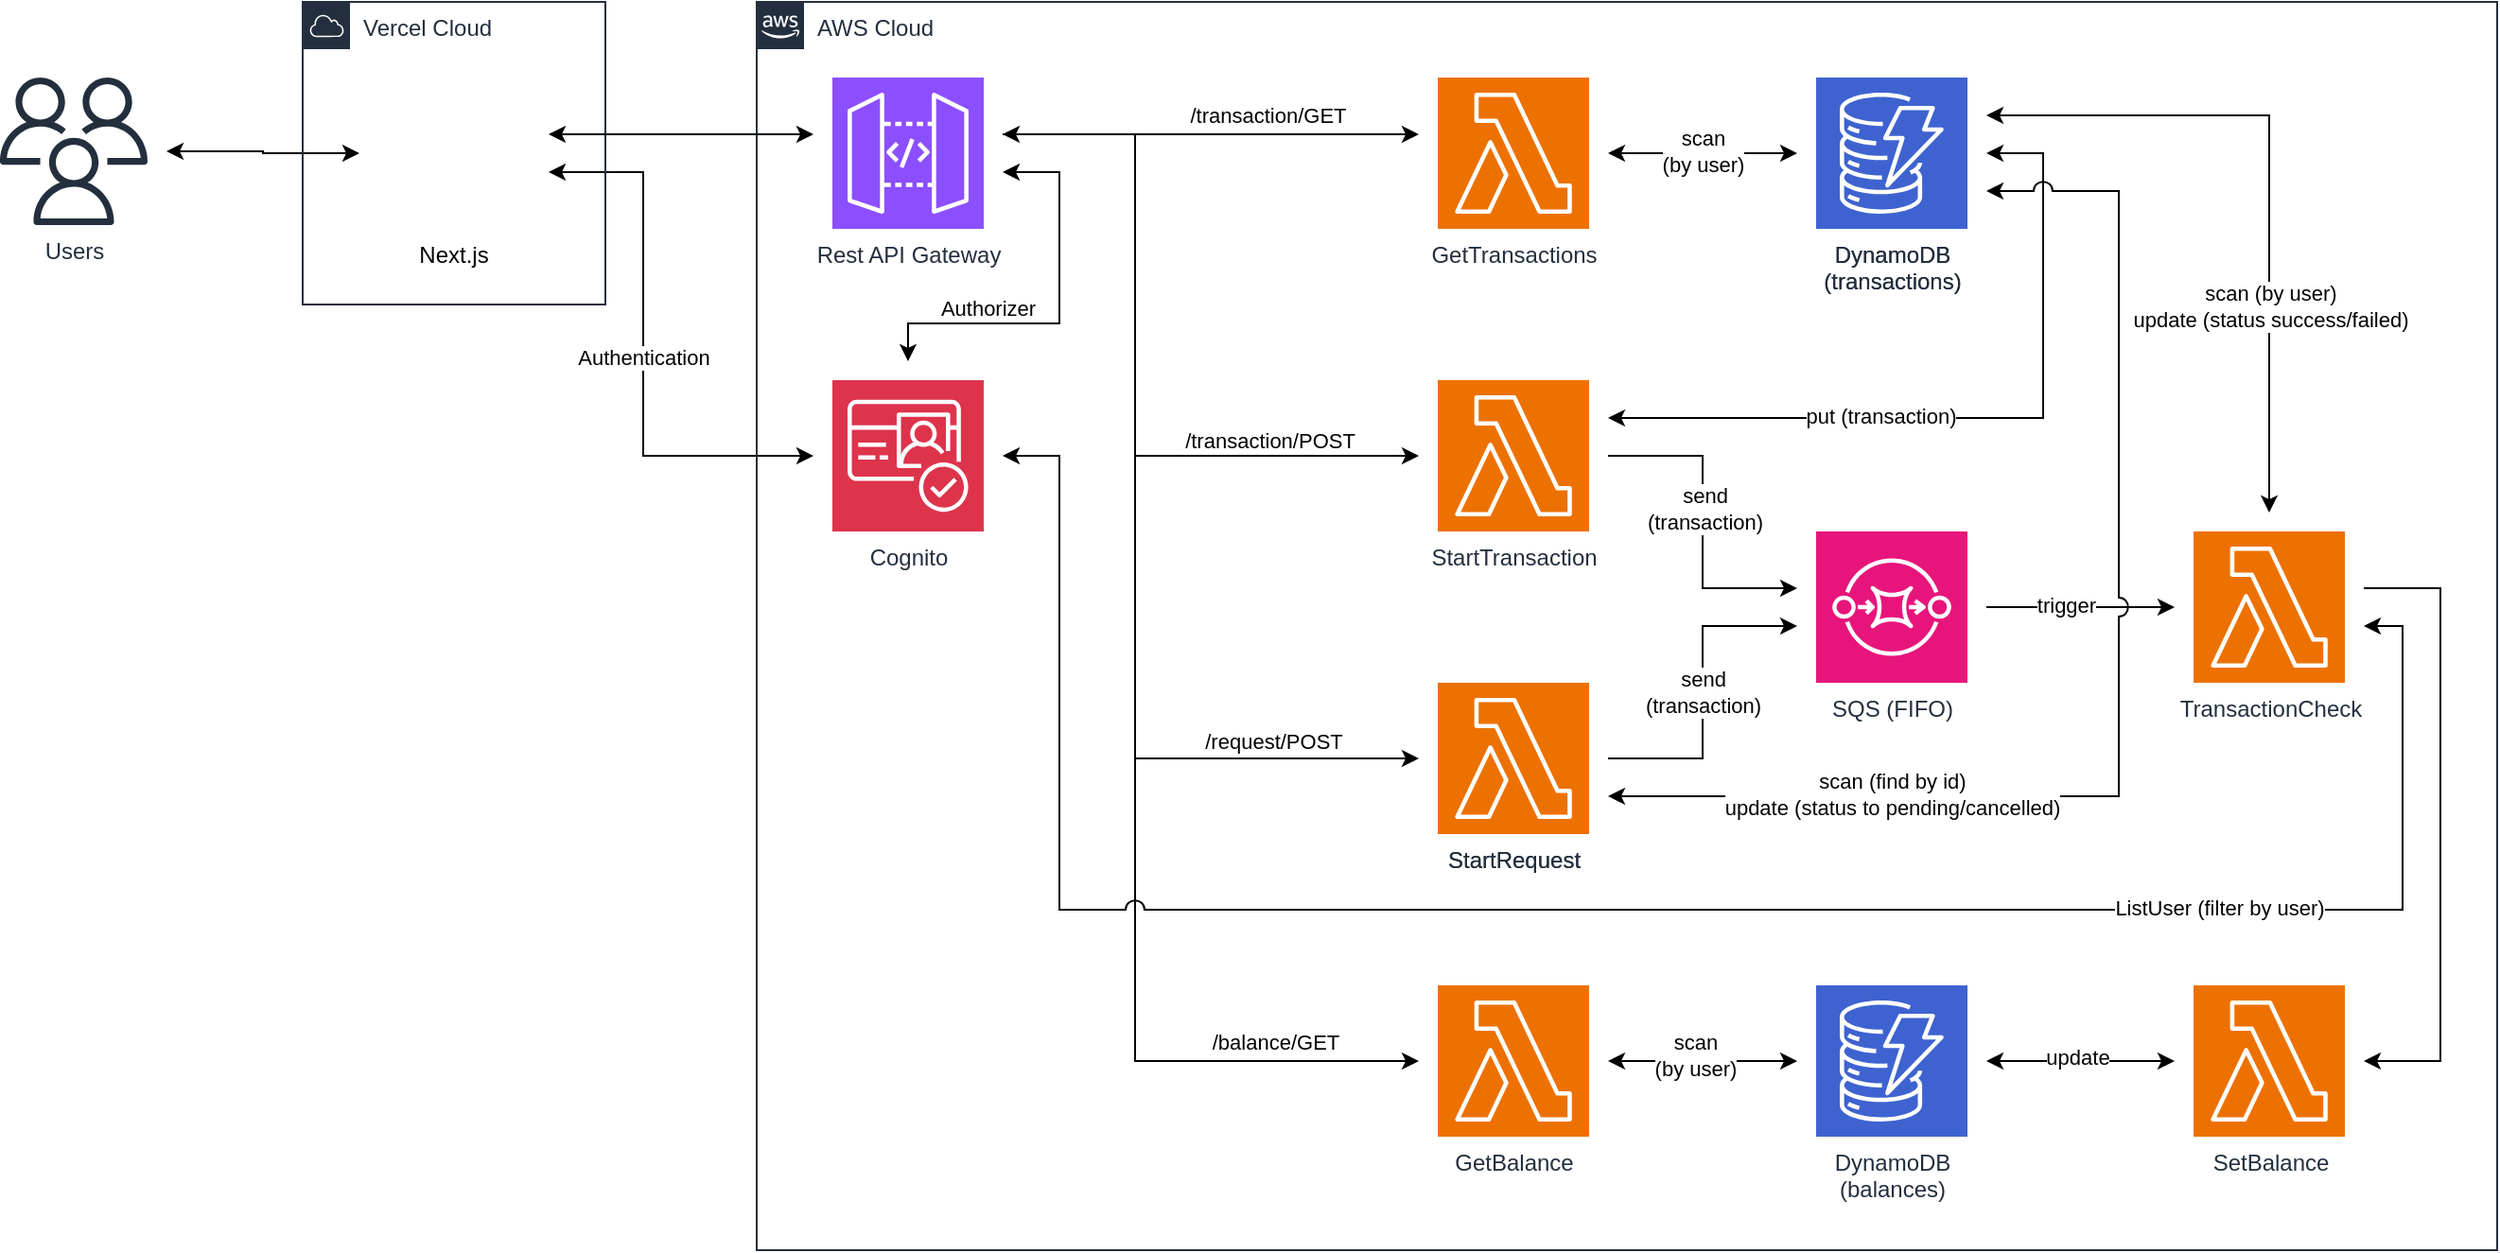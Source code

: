 <mxfile version="24.5.2" type="device">
  <diagram name="Page-1" id="ZIC0t_lj6wB_QIgIXQax">
    <mxGraphModel dx="1188" dy="910" grid="1" gridSize="10" guides="1" tooltips="1" connect="1" arrows="1" fold="1" page="1" pageScale="1" pageWidth="827" pageHeight="1169" math="0" shadow="0">
      <root>
        <mxCell id="0" />
        <mxCell id="1" parent="0" />
        <mxCell id="4cWpBsrq2EPt4r3snR0A-17" style="edgeStyle=orthogonalEdgeStyle;rounded=0;orthogonalLoop=1;jettySize=auto;html=1;startArrow=classic;startFill=1;targetPerimeterSpacing=10;sourcePerimeterSpacing=10;" parent="1" source="4cWpBsrq2EPt4r3snR0A-1" target="4cWpBsrq2EPt4r3snR0A-2" edge="1">
          <mxGeometry relative="1" as="geometry" />
        </mxCell>
        <mxCell id="4cWpBsrq2EPt4r3snR0A-1" value="Users" style="sketch=0;outlineConnect=0;fontColor=#232F3E;gradientColor=none;fillColor=#232F3D;strokeColor=none;dashed=0;verticalLabelPosition=bottom;verticalAlign=top;align=center;html=1;fontSize=12;fontStyle=0;aspect=fixed;pointerEvents=1;shape=mxgraph.aws4.users;" parent="1" vertex="1">
          <mxGeometry x="80" y="80" width="78" height="78" as="geometry" />
        </mxCell>
        <mxCell id="4cWpBsrq2EPt4r3snR0A-15" style="edgeStyle=orthogonalEdgeStyle;rounded=0;orthogonalLoop=1;jettySize=auto;html=1;targetPerimeterSpacing=10;sourcePerimeterSpacing=10;startArrow=classic;startFill=1;" parent="1" source="4cWpBsrq2EPt4r3snR0A-2" target="4cWpBsrq2EPt4r3snR0A-6" edge="1">
          <mxGeometry relative="1" as="geometry">
            <Array as="points">
              <mxPoint x="420" y="130" />
              <mxPoint x="420" y="280" />
            </Array>
          </mxGeometry>
        </mxCell>
        <mxCell id="4cWpBsrq2EPt4r3snR0A-26" value="Authentication" style="edgeLabel;html=1;align=center;verticalAlign=middle;resizable=0;points=[];" parent="4cWpBsrq2EPt4r3snR0A-15" vertex="1" connectable="0">
          <mxGeometry x="0.018" relative="1" as="geometry">
            <mxPoint as="offset" />
          </mxGeometry>
        </mxCell>
        <mxCell id="4cWpBsrq2EPt4r3snR0A-2" value="Next.js" style="shape=image;verticalLabelPosition=bottom;labelBackgroundColor=default;verticalAlign=top;aspect=fixed;imageAspect=0;image=https://static-00.iconduck.com/assets.00/nextjs-icon-512x512-y563b8iq.png;" parent="1" vertex="1">
          <mxGeometry x="280" y="80" width="80" height="80" as="geometry" />
        </mxCell>
        <mxCell id="4cWpBsrq2EPt4r3snR0A-3" value="Vercel Cloud" style="points=[[0,0],[0.25,0],[0.5,0],[0.75,0],[1,0],[1,0.25],[1,0.5],[1,0.75],[1,1],[0.75,1],[0.5,1],[0.25,1],[0,1],[0,0.75],[0,0.5],[0,0.25]];outlineConnect=0;gradientColor=none;html=1;whiteSpace=wrap;fontSize=12;fontStyle=0;container=1;pointerEvents=0;collapsible=0;recursiveResize=0;shape=mxgraph.aws4.group;grIcon=mxgraph.aws4.group_aws_cloud;strokeColor=#232F3E;fillColor=none;verticalAlign=top;align=left;spacingLeft=30;fontColor=#232F3E;dashed=0;" parent="1" vertex="1">
          <mxGeometry x="240" y="40" width="160" height="160" as="geometry" />
        </mxCell>
        <mxCell id="4cWpBsrq2EPt4r3snR0A-4" value="AWS Cloud" style="points=[[0,0],[0.25,0],[0.5,0],[0.75,0],[1,0],[1,0.25],[1,0.5],[1,0.75],[1,1],[0.75,1],[0.5,1],[0.25,1],[0,1],[0,0.75],[0,0.5],[0,0.25]];outlineConnect=0;gradientColor=none;html=1;whiteSpace=wrap;fontSize=12;fontStyle=0;container=1;pointerEvents=0;collapsible=0;recursiveResize=0;shape=mxgraph.aws4.group;grIcon=mxgraph.aws4.group_aws_cloud_alt;strokeColor=#232F3E;fillColor=none;verticalAlign=top;align=left;spacingLeft=30;fontColor=#232F3E;dashed=0;" parent="1" vertex="1">
          <mxGeometry x="480" y="40" width="920" height="660" as="geometry" />
        </mxCell>
        <mxCell id="4cWpBsrq2EPt4r3snR0A-6" value="Cognito" style="sketch=0;points=[[0,0,0],[0.25,0,0],[0.5,0,0],[0.75,0,0],[1,0,0],[0,1,0],[0.25,1,0],[0.5,1,0],[0.75,1,0],[1,1,0],[0,0.25,0],[0,0.5,0],[0,0.75,0],[1,0.25,0],[1,0.5,0],[1,0.75,0]];outlineConnect=0;fontColor=#232F3E;fillColor=#DD344C;strokeColor=#ffffff;dashed=0;verticalLabelPosition=bottom;verticalAlign=top;align=center;html=1;fontSize=12;fontStyle=0;aspect=fixed;shape=mxgraph.aws4.resourceIcon;resIcon=mxgraph.aws4.cognito;" parent="4cWpBsrq2EPt4r3snR0A-4" vertex="1">
          <mxGeometry x="40" y="200" width="80" height="80" as="geometry" />
        </mxCell>
        <mxCell id="4cWpBsrq2EPt4r3snR0A-30" style="edgeStyle=orthogonalEdgeStyle;rounded=0;orthogonalLoop=1;jettySize=auto;html=1;targetPerimeterSpacing=10;sourcePerimeterSpacing=10;startArrow=classic;startFill=1;" parent="4cWpBsrq2EPt4r3snR0A-4" source="4cWpBsrq2EPt4r3snR0A-7" target="4cWpBsrq2EPt4r3snR0A-8" edge="1">
          <mxGeometry relative="1" as="geometry" />
        </mxCell>
        <mxCell id="4cWpBsrq2EPt4r3snR0A-40" value="scan&lt;div&gt;(by user)&lt;/div&gt;" style="edgeLabel;html=1;align=center;verticalAlign=middle;resizable=0;points=[];" parent="4cWpBsrq2EPt4r3snR0A-30" vertex="1" connectable="0">
          <mxGeometry x="-0.003" y="1" relative="1" as="geometry">
            <mxPoint as="offset" />
          </mxGeometry>
        </mxCell>
        <mxCell id="4cWpBsrq2EPt4r3snR0A-7" value="GetTransactions" style="sketch=0;points=[[0,0,0],[0.25,0,0],[0.5,0,0],[0.75,0,0],[1,0,0],[0,1,0],[0.25,1,0],[0.5,1,0],[0.75,1,0],[1,1,0],[0,0.25,0],[0,0.5,0],[0,0.75,0],[1,0.25,0],[1,0.5,0],[1,0.75,0]];outlineConnect=0;fontColor=#232F3E;fillColor=#ED7100;strokeColor=#ffffff;dashed=0;verticalLabelPosition=bottom;verticalAlign=top;align=center;html=1;fontSize=12;fontStyle=0;aspect=fixed;shape=mxgraph.aws4.resourceIcon;resIcon=mxgraph.aws4.lambda;" parent="4cWpBsrq2EPt4r3snR0A-4" vertex="1">
          <mxGeometry x="360" y="40" width="80" height="80" as="geometry" />
        </mxCell>
        <mxCell id="4cWpBsrq2EPt4r3snR0A-18" style="edgeStyle=orthogonalEdgeStyle;rounded=0;orthogonalLoop=1;jettySize=auto;html=1;startArrow=classic;startFill=1;targetPerimeterSpacing=10;sourcePerimeterSpacing=10;" parent="4cWpBsrq2EPt4r3snR0A-4" source="4cWpBsrq2EPt4r3snR0A-10" target="4cWpBsrq2EPt4r3snR0A-6" edge="1">
          <mxGeometry relative="1" as="geometry">
            <Array as="points">
              <mxPoint x="160" y="90" />
              <mxPoint x="160" y="170" />
              <mxPoint x="80" y="170" />
            </Array>
          </mxGeometry>
        </mxCell>
        <mxCell id="4cWpBsrq2EPt4r3snR0A-25" value="Authorizer" style="edgeLabel;html=1;align=center;verticalAlign=middle;resizable=0;points=[];" parent="4cWpBsrq2EPt4r3snR0A-18" vertex="1" connectable="0">
          <mxGeometry x="0.416" relative="1" as="geometry">
            <mxPoint y="-8" as="offset" />
          </mxGeometry>
        </mxCell>
        <mxCell id="4cWpBsrq2EPt4r3snR0A-19" style="edgeStyle=orthogonalEdgeStyle;rounded=0;orthogonalLoop=1;jettySize=auto;html=1;targetPerimeterSpacing=10;sourcePerimeterSpacing=10;startArrow=classic;startFill=1;" parent="4cWpBsrq2EPt4r3snR0A-4" source="4cWpBsrq2EPt4r3snR0A-10" target="4cWpBsrq2EPt4r3snR0A-7" edge="1">
          <mxGeometry relative="1" as="geometry">
            <Array as="points">
              <mxPoint x="220" y="70" />
              <mxPoint x="220" y="70" />
            </Array>
          </mxGeometry>
        </mxCell>
        <mxCell id="4cWpBsrq2EPt4r3snR0A-22" value="/transaction/GET" style="edgeLabel;html=1;align=center;verticalAlign=middle;resizable=0;points=[];" parent="4cWpBsrq2EPt4r3snR0A-19" vertex="1" connectable="0">
          <mxGeometry x="0.348" y="2" relative="1" as="geometry">
            <mxPoint x="-9" y="-8" as="offset" />
          </mxGeometry>
        </mxCell>
        <mxCell id="4cWpBsrq2EPt4r3snR0A-20" style="edgeStyle=orthogonalEdgeStyle;rounded=0;orthogonalLoop=1;jettySize=auto;html=1;targetPerimeterSpacing=10;sourcePerimeterSpacing=10;" parent="4cWpBsrq2EPt4r3snR0A-4" source="4cWpBsrq2EPt4r3snR0A-10" target="4cWpBsrq2EPt4r3snR0A-12" edge="1">
          <mxGeometry relative="1" as="geometry">
            <Array as="points">
              <mxPoint x="200" y="70" />
              <mxPoint x="200" y="240" />
            </Array>
          </mxGeometry>
        </mxCell>
        <mxCell id="4cWpBsrq2EPt4r3snR0A-23" value="/transaction/POST" style="edgeLabel;html=1;align=center;verticalAlign=middle;resizable=0;points=[];" parent="4cWpBsrq2EPt4r3snR0A-20" vertex="1" connectable="0">
          <mxGeometry x="0.681" y="2" relative="1" as="geometry">
            <mxPoint x="-17" y="-6" as="offset" />
          </mxGeometry>
        </mxCell>
        <mxCell id="4cWpBsrq2EPt4r3snR0A-21" style="edgeStyle=orthogonalEdgeStyle;rounded=0;orthogonalLoop=1;jettySize=auto;html=1;targetPerimeterSpacing=10;sourcePerimeterSpacing=10;" parent="4cWpBsrq2EPt4r3snR0A-4" source="4cWpBsrq2EPt4r3snR0A-10" target="4cWpBsrq2EPt4r3snR0A-13" edge="1">
          <mxGeometry relative="1" as="geometry">
            <Array as="points">
              <mxPoint x="200" y="70" />
              <mxPoint x="200" y="400" />
            </Array>
          </mxGeometry>
        </mxCell>
        <mxCell id="4cWpBsrq2EPt4r3snR0A-24" value="/request/POST" style="edgeLabel;html=1;align=center;verticalAlign=middle;resizable=0;points=[];" parent="4cWpBsrq2EPt4r3snR0A-21" vertex="1" connectable="0">
          <mxGeometry x="0.719" y="1" relative="1" as="geometry">
            <mxPoint y="-8" as="offset" />
          </mxGeometry>
        </mxCell>
        <mxCell id="bvR2zMYzuhqBJ2zIylsj-5" style="edgeStyle=orthogonalEdgeStyle;rounded=0;orthogonalLoop=1;jettySize=auto;html=1;targetPerimeterSpacing=10;sourcePerimeterSpacing=10;" edge="1" parent="4cWpBsrq2EPt4r3snR0A-4" source="4cWpBsrq2EPt4r3snR0A-10" target="bvR2zMYzuhqBJ2zIylsj-2">
          <mxGeometry relative="1" as="geometry">
            <Array as="points">
              <mxPoint x="200" y="70" />
              <mxPoint x="200" y="560" />
            </Array>
          </mxGeometry>
        </mxCell>
        <mxCell id="bvR2zMYzuhqBJ2zIylsj-7" value="/balance/GET" style="edgeLabel;html=1;align=center;verticalAlign=middle;resizable=0;points=[];" vertex="1" connectable="0" parent="bvR2zMYzuhqBJ2zIylsj-5">
          <mxGeometry x="0.785" y="2" relative="1" as="geometry">
            <mxPoint y="-8" as="offset" />
          </mxGeometry>
        </mxCell>
        <mxCell id="4cWpBsrq2EPt4r3snR0A-10" value="Rest API Gateway" style="sketch=0;points=[[0,0,0],[0.25,0,0],[0.5,0,0],[0.75,0,0],[1,0,0],[0,1,0],[0.25,1,0],[0.5,1,0],[0.75,1,0],[1,1,0],[0,0.25,0],[0,0.5,0],[0,0.75,0],[1,0.25,0],[1,0.5,0],[1,0.75,0]];outlineConnect=0;fontColor=#232F3E;fillColor=#8C4FFF;strokeColor=#ffffff;dashed=0;verticalLabelPosition=bottom;verticalAlign=top;align=center;html=1;fontSize=12;fontStyle=0;aspect=fixed;shape=mxgraph.aws4.resourceIcon;resIcon=mxgraph.aws4.api_gateway;" parent="4cWpBsrq2EPt4r3snR0A-4" vertex="1">
          <mxGeometry x="40" y="40" width="80" height="80" as="geometry" />
        </mxCell>
        <mxCell id="4cWpBsrq2EPt4r3snR0A-31" style="edgeStyle=orthogonalEdgeStyle;rounded=0;orthogonalLoop=1;jettySize=auto;html=1;targetPerimeterSpacing=10;sourcePerimeterSpacing=10;jumpStyle=arc;jumpSize=10;" parent="4cWpBsrq2EPt4r3snR0A-4" source="4cWpBsrq2EPt4r3snR0A-11" target="4cWpBsrq2EPt4r3snR0A-14" edge="1">
          <mxGeometry relative="1" as="geometry" />
        </mxCell>
        <mxCell id="4cWpBsrq2EPt4r3snR0A-41" value="trigger" style="edgeLabel;html=1;align=center;verticalAlign=middle;resizable=0;points=[];" parent="4cWpBsrq2EPt4r3snR0A-31" vertex="1" connectable="0">
          <mxGeometry x="0.002" y="1" relative="1" as="geometry">
            <mxPoint x="-8" as="offset" />
          </mxGeometry>
        </mxCell>
        <mxCell id="4cWpBsrq2EPt4r3snR0A-11" value="SQS (FIFO)" style="sketch=0;points=[[0,0,0],[0.25,0,0],[0.5,0,0],[0.75,0,0],[1,0,0],[0,1,0],[0.25,1,0],[0.5,1,0],[0.75,1,0],[1,1,0],[0,0.25,0],[0,0.5,0],[0,0.75,0],[1,0.25,0],[1,0.5,0],[1,0.75,0]];outlineConnect=0;fontColor=#232F3E;fillColor=#E7157B;strokeColor=#ffffff;dashed=0;verticalLabelPosition=bottom;verticalAlign=top;align=center;html=1;fontSize=12;fontStyle=0;aspect=fixed;shape=mxgraph.aws4.resourceIcon;resIcon=mxgraph.aws4.sqs;" parent="4cWpBsrq2EPt4r3snR0A-4" vertex="1">
          <mxGeometry x="560" y="280" width="80" height="80" as="geometry" />
        </mxCell>
        <mxCell id="4cWpBsrq2EPt4r3snR0A-28" style="edgeStyle=orthogonalEdgeStyle;rounded=0;orthogonalLoop=1;jettySize=auto;html=1;targetPerimeterSpacing=10;sourcePerimeterSpacing=10;" parent="4cWpBsrq2EPt4r3snR0A-4" source="4cWpBsrq2EPt4r3snR0A-12" target="4cWpBsrq2EPt4r3snR0A-11" edge="1">
          <mxGeometry relative="1" as="geometry">
            <Array as="points">
              <mxPoint x="500" y="240" />
              <mxPoint x="500" y="310" />
            </Array>
          </mxGeometry>
        </mxCell>
        <mxCell id="4cWpBsrq2EPt4r3snR0A-34" value="send&lt;div&gt;(transaction)&lt;/div&gt;" style="edgeLabel;html=1;align=center;verticalAlign=middle;resizable=0;points=[];" parent="4cWpBsrq2EPt4r3snR0A-28" vertex="1" connectable="0">
          <mxGeometry x="-0.087" y="1" relative="1" as="geometry">
            <mxPoint as="offset" />
          </mxGeometry>
        </mxCell>
        <mxCell id="4cWpBsrq2EPt4r3snR0A-36" style="edgeStyle=orthogonalEdgeStyle;rounded=0;orthogonalLoop=1;jettySize=auto;html=1;targetPerimeterSpacing=10;sourcePerimeterSpacing=10;startArrow=classic;startFill=1;" parent="4cWpBsrq2EPt4r3snR0A-4" source="4cWpBsrq2EPt4r3snR0A-12" target="4cWpBsrq2EPt4r3snR0A-8" edge="1">
          <mxGeometry relative="1" as="geometry">
            <Array as="points">
              <mxPoint x="680" y="220" />
              <mxPoint x="680" y="80" />
            </Array>
          </mxGeometry>
        </mxCell>
        <mxCell id="4cWpBsrq2EPt4r3snR0A-39" value="put (transaction)" style="edgeLabel;html=1;align=center;verticalAlign=middle;resizable=0;points=[];" parent="4cWpBsrq2EPt4r3snR0A-36" vertex="1" connectable="0">
          <mxGeometry x="-0.279" y="1" relative="1" as="geometry">
            <mxPoint as="offset" />
          </mxGeometry>
        </mxCell>
        <mxCell id="4cWpBsrq2EPt4r3snR0A-12" value="StartTransaction" style="sketch=0;points=[[0,0,0],[0.25,0,0],[0.5,0,0],[0.75,0,0],[1,0,0],[0,1,0],[0.25,1,0],[0.5,1,0],[0.75,1,0],[1,1,0],[0,0.25,0],[0,0.5,0],[0,0.75,0],[1,0.25,0],[1,0.5,0],[1,0.75,0]];outlineConnect=0;fontColor=#232F3E;fillColor=#ED7100;strokeColor=#ffffff;dashed=0;verticalLabelPosition=bottom;verticalAlign=top;align=center;html=1;fontSize=12;fontStyle=0;aspect=fixed;shape=mxgraph.aws4.resourceIcon;resIcon=mxgraph.aws4.lambda;" parent="4cWpBsrq2EPt4r3snR0A-4" vertex="1">
          <mxGeometry x="360" y="200" width="80" height="80" as="geometry" />
        </mxCell>
        <mxCell id="4cWpBsrq2EPt4r3snR0A-29" style="edgeStyle=orthogonalEdgeStyle;rounded=0;orthogonalLoop=1;jettySize=auto;html=1;targetPerimeterSpacing=10;sourcePerimeterSpacing=10;" parent="4cWpBsrq2EPt4r3snR0A-4" source="4cWpBsrq2EPt4r3snR0A-13" target="4cWpBsrq2EPt4r3snR0A-11" edge="1">
          <mxGeometry relative="1" as="geometry">
            <Array as="points">
              <mxPoint x="500" y="400" />
              <mxPoint x="500" y="330" />
            </Array>
          </mxGeometry>
        </mxCell>
        <mxCell id="4cWpBsrq2EPt4r3snR0A-35" value="send&lt;div&gt;(transaction)&lt;/div&gt;" style="edgeLabel;html=1;align=center;verticalAlign=middle;resizable=0;points=[];" parent="4cWpBsrq2EPt4r3snR0A-29" vertex="1" connectable="0">
          <mxGeometry x="0.003" relative="1" as="geometry">
            <mxPoint as="offset" />
          </mxGeometry>
        </mxCell>
        <mxCell id="4cWpBsrq2EPt4r3snR0A-37" style="edgeStyle=orthogonalEdgeStyle;rounded=0;orthogonalLoop=1;jettySize=auto;html=1;targetPerimeterSpacing=10;sourcePerimeterSpacing=10;startArrow=classic;startFill=1;jumpStyle=arc;jumpSize=10;" parent="4cWpBsrq2EPt4r3snR0A-4" source="4cWpBsrq2EPt4r3snR0A-13" target="4cWpBsrq2EPt4r3snR0A-8" edge="1">
          <mxGeometry relative="1" as="geometry">
            <Array as="points">
              <mxPoint x="720" y="420" />
              <mxPoint x="720" y="100" />
            </Array>
          </mxGeometry>
        </mxCell>
        <mxCell id="4cWpBsrq2EPt4r3snR0A-38" value="&lt;div&gt;scan (find by id)&lt;/div&gt;update (status to pending/cancelled)" style="edgeLabel;html=1;align=center;verticalAlign=middle;resizable=0;points=[];" parent="4cWpBsrq2EPt4r3snR0A-37" vertex="1" connectable="0">
          <mxGeometry x="-0.546" y="1" relative="1" as="geometry">
            <mxPoint as="offset" />
          </mxGeometry>
        </mxCell>
        <mxCell id="4cWpBsrq2EPt4r3snR0A-13" value="StartRequest" style="sketch=0;points=[[0,0,0],[0.25,0,0],[0.5,0,0],[0.75,0,0],[1,0,0],[0,1,0],[0.25,1,0],[0.5,1,0],[0.75,1,0],[1,1,0],[0,0.25,0],[0,0.5,0],[0,0.75,0],[1,0.25,0],[1,0.5,0],[1,0.75,0]];outlineConnect=0;fontColor=#232F3E;fillColor=#ED7100;strokeColor=#ffffff;dashed=0;verticalLabelPosition=bottom;verticalAlign=top;align=center;html=1;fontSize=12;fontStyle=0;aspect=fixed;shape=mxgraph.aws4.resourceIcon;resIcon=mxgraph.aws4.lambda;" parent="4cWpBsrq2EPt4r3snR0A-4" vertex="1">
          <mxGeometry x="360" y="360" width="80" height="80" as="geometry" />
        </mxCell>
        <mxCell id="4cWpBsrq2EPt4r3snR0A-32" style="edgeStyle=orthogonalEdgeStyle;rounded=0;orthogonalLoop=1;jettySize=auto;html=1;startArrow=classic;startFill=1;targetPerimeterSpacing=10;sourcePerimeterSpacing=10;" parent="4cWpBsrq2EPt4r3snR0A-4" source="4cWpBsrq2EPt4r3snR0A-14" target="4cWpBsrq2EPt4r3snR0A-8" edge="1">
          <mxGeometry relative="1" as="geometry">
            <Array as="points">
              <mxPoint x="799" y="60" />
            </Array>
          </mxGeometry>
        </mxCell>
        <mxCell id="4cWpBsrq2EPt4r3snR0A-42" value="scan (by user)&lt;div&gt;update (status success/failed)&lt;/div&gt;" style="edgeLabel;html=1;align=center;verticalAlign=middle;resizable=0;points=[];" parent="4cWpBsrq2EPt4r3snR0A-32" vertex="1" connectable="0">
          <mxGeometry x="-0.39" relative="1" as="geometry">
            <mxPoint as="offset" />
          </mxGeometry>
        </mxCell>
        <mxCell id="4cWpBsrq2EPt4r3snR0A-33" style="edgeStyle=orthogonalEdgeStyle;rounded=0;orthogonalLoop=1;jettySize=auto;html=1;startArrow=classic;startFill=1;targetPerimeterSpacing=10;sourcePerimeterSpacing=10;jumpStyle=arc;jumpSize=10;" parent="4cWpBsrq2EPt4r3snR0A-4" source="4cWpBsrq2EPt4r3snR0A-14" target="4cWpBsrq2EPt4r3snR0A-6" edge="1">
          <mxGeometry relative="1" as="geometry">
            <Array as="points">
              <mxPoint x="870" y="330" />
              <mxPoint x="870" y="480" />
              <mxPoint x="160" y="480" />
              <mxPoint x="160" y="240" />
            </Array>
          </mxGeometry>
        </mxCell>
        <mxCell id="4cWpBsrq2EPt4r3snR0A-43" value="ListUser (filter by user)" style="edgeLabel;html=1;align=center;verticalAlign=middle;resizable=0;points=[];" parent="4cWpBsrq2EPt4r3snR0A-33" vertex="1" connectable="0">
          <mxGeometry x="-0.537" y="-1" relative="1" as="geometry">
            <mxPoint x="-1" as="offset" />
          </mxGeometry>
        </mxCell>
        <mxCell id="bvR2zMYzuhqBJ2zIylsj-12" style="edgeStyle=orthogonalEdgeStyle;rounded=0;orthogonalLoop=1;jettySize=auto;html=1;targetPerimeterSpacing=10;sourcePerimeterSpacing=10;" edge="1" parent="4cWpBsrq2EPt4r3snR0A-4" source="4cWpBsrq2EPt4r3snR0A-14" target="bvR2zMYzuhqBJ2zIylsj-11">
          <mxGeometry relative="1" as="geometry">
            <Array as="points">
              <mxPoint x="890" y="310" />
              <mxPoint x="890" y="560" />
            </Array>
          </mxGeometry>
        </mxCell>
        <mxCell id="4cWpBsrq2EPt4r3snR0A-14" value="TransactionCheck" style="sketch=0;points=[[0,0,0],[0.25,0,0],[0.5,0,0],[0.75,0,0],[1,0,0],[0,1,0],[0.25,1,0],[0.5,1,0],[0.75,1,0],[1,1,0],[0,0.25,0],[0,0.5,0],[0,0.75,0],[1,0.25,0],[1,0.5,0],[1,0.75,0]];outlineConnect=0;fontColor=#232F3E;fillColor=#ED7100;strokeColor=#ffffff;dashed=0;verticalLabelPosition=bottom;verticalAlign=top;align=center;html=1;fontSize=12;fontStyle=0;aspect=fixed;shape=mxgraph.aws4.resourceIcon;resIcon=mxgraph.aws4.lambda;" parent="4cWpBsrq2EPt4r3snR0A-4" vertex="1">
          <mxGeometry x="759.5" y="280" width="80" height="80" as="geometry" />
        </mxCell>
        <mxCell id="4cWpBsrq2EPt4r3snR0A-8" value="&lt;div&gt;DynamoDB&lt;/div&gt;(transactions)" style="sketch=0;points=[[0,0,0],[0.25,0,0],[0.5,0,0],[0.75,0,0],[1,0,0],[0,1,0],[0.25,1,0],[0.5,1,0],[0.75,1,0],[1,1,0],[0,0.25,0],[0,0.5,0],[0,0.75,0],[1,0.25,0],[1,0.5,0],[1,0.75,0]];outlineConnect=0;fontColor=#232F3E;fillColor=#3e63d0;strokeColor=#ffffff;dashed=0;verticalLabelPosition=bottom;verticalAlign=top;align=center;html=1;fontSize=12;fontStyle=0;aspect=fixed;shape=mxgraph.aws4.resourceIcon;resIcon=mxgraph.aws4.dynamodb;" parent="4cWpBsrq2EPt4r3snR0A-4" vertex="1">
          <mxGeometry x="560" y="40" width="80" height="80" as="geometry" />
        </mxCell>
        <mxCell id="bvR2zMYzuhqBJ2zIylsj-8" style="edgeStyle=orthogonalEdgeStyle;rounded=0;orthogonalLoop=1;jettySize=auto;html=1;targetPerimeterSpacing=10;sourcePerimeterSpacing=10;startArrow=classic;startFill=1;" edge="1" parent="4cWpBsrq2EPt4r3snR0A-4" source="bvR2zMYzuhqBJ2zIylsj-2" target="bvR2zMYzuhqBJ2zIylsj-4">
          <mxGeometry relative="1" as="geometry">
            <Array as="points" />
          </mxGeometry>
        </mxCell>
        <mxCell id="bvR2zMYzuhqBJ2zIylsj-15" value="scan&lt;div&gt;(by user)&lt;/div&gt;" style="edgeLabel;html=1;align=center;verticalAlign=middle;resizable=0;points=[];" vertex="1" connectable="0" parent="bvR2zMYzuhqBJ2zIylsj-8">
          <mxGeometry x="-0.093" y="3" relative="1" as="geometry">
            <mxPoint as="offset" />
          </mxGeometry>
        </mxCell>
        <mxCell id="bvR2zMYzuhqBJ2zIylsj-2" value="GetBalance" style="sketch=0;points=[[0,0,0],[0.25,0,0],[0.5,0,0],[0.75,0,0],[1,0,0],[0,1,0],[0.25,1,0],[0.5,1,0],[0.75,1,0],[1,1,0],[0,0.25,0],[0,0.5,0],[0,0.75,0],[1,0.25,0],[1,0.5,0],[1,0.75,0]];outlineConnect=0;fontColor=#232F3E;fillColor=#ED7100;strokeColor=#ffffff;dashed=0;verticalLabelPosition=bottom;verticalAlign=top;align=center;html=1;fontSize=12;fontStyle=0;aspect=fixed;shape=mxgraph.aws4.resourceIcon;resIcon=mxgraph.aws4.lambda;" vertex="1" parent="4cWpBsrq2EPt4r3snR0A-4">
          <mxGeometry x="360" y="520" width="80" height="80" as="geometry" />
        </mxCell>
        <mxCell id="bvR2zMYzuhqBJ2zIylsj-4" value="&lt;div&gt;DynamoDB&lt;/div&gt;(balances)" style="sketch=0;points=[[0,0,0],[0.25,0,0],[0.5,0,0],[0.75,0,0],[1,0,0],[0,1,0],[0.25,1,0],[0.5,1,0],[0.75,1,0],[1,1,0],[0,0.25,0],[0,0.5,0],[0,0.75,0],[1,0.25,0],[1,0.5,0],[1,0.75,0]];outlineConnect=0;fontColor=#232F3E;fillColor=#3e63d0;strokeColor=#ffffff;dashed=0;verticalLabelPosition=bottom;verticalAlign=top;align=center;html=1;fontSize=12;fontStyle=0;aspect=fixed;shape=mxgraph.aws4.resourceIcon;resIcon=mxgraph.aws4.dynamodb;" vertex="1" parent="4cWpBsrq2EPt4r3snR0A-4">
          <mxGeometry x="560" y="520" width="80" height="80" as="geometry" />
        </mxCell>
        <mxCell id="bvR2zMYzuhqBJ2zIylsj-13" style="edgeStyle=orthogonalEdgeStyle;rounded=0;orthogonalLoop=1;jettySize=auto;html=1;startArrow=classic;startFill=1;targetPerimeterSpacing=10;sourcePerimeterSpacing=10;" edge="1" parent="4cWpBsrq2EPt4r3snR0A-4" source="bvR2zMYzuhqBJ2zIylsj-11" target="bvR2zMYzuhqBJ2zIylsj-4">
          <mxGeometry relative="1" as="geometry" />
        </mxCell>
        <mxCell id="bvR2zMYzuhqBJ2zIylsj-14" value="update" style="edgeLabel;html=1;align=center;verticalAlign=middle;resizable=0;points=[];" vertex="1" connectable="0" parent="bvR2zMYzuhqBJ2zIylsj-13">
          <mxGeometry x="0.055" y="-2" relative="1" as="geometry">
            <mxPoint x="1" as="offset" />
          </mxGeometry>
        </mxCell>
        <mxCell id="bvR2zMYzuhqBJ2zIylsj-11" value="SetBalance" style="sketch=0;points=[[0,0,0],[0.25,0,0],[0.5,0,0],[0.75,0,0],[1,0,0],[0,1,0],[0.25,1,0],[0.5,1,0],[0.75,1,0],[1,1,0],[0,0.25,0],[0,0.5,0],[0,0.75,0],[1,0.25,0],[1,0.5,0],[1,0.75,0]];outlineConnect=0;fontColor=#232F3E;fillColor=#ED7100;strokeColor=#ffffff;dashed=0;verticalLabelPosition=bottom;verticalAlign=top;align=center;html=1;fontSize=12;fontStyle=0;aspect=fixed;shape=mxgraph.aws4.resourceIcon;resIcon=mxgraph.aws4.lambda;" vertex="1" parent="4cWpBsrq2EPt4r3snR0A-4">
          <mxGeometry x="759.5" y="520" width="80" height="80" as="geometry" />
        </mxCell>
        <mxCell id="4cWpBsrq2EPt4r3snR0A-16" style="edgeStyle=orthogonalEdgeStyle;rounded=0;orthogonalLoop=1;jettySize=auto;html=1;startArrow=classic;startFill=1;targetPerimeterSpacing=10;sourcePerimeterSpacing=10;" parent="1" source="4cWpBsrq2EPt4r3snR0A-10" target="4cWpBsrq2EPt4r3snR0A-2" edge="1">
          <mxGeometry relative="1" as="geometry">
            <Array as="points">
              <mxPoint x="450" y="110" />
              <mxPoint x="450" y="110" />
            </Array>
          </mxGeometry>
        </mxCell>
        <mxCell id="bvR2zMYzuhqBJ2zIylsj-1" value="StartRequest" style="sketch=0;points=[[0,0,0],[0.25,0,0],[0.5,0,0],[0.75,0,0],[1,0,0],[0,1,0],[0.25,1,0],[0.5,1,0],[0.75,1,0],[1,1,0],[0,0.25,0],[0,0.5,0],[0,0.75,0],[1,0.25,0],[1,0.5,0],[1,0.75,0]];outlineConnect=0;fontColor=#232F3E;fillColor=#ED7100;strokeColor=#ffffff;dashed=0;verticalLabelPosition=bottom;verticalAlign=top;align=center;html=1;fontSize=12;fontStyle=0;aspect=fixed;shape=mxgraph.aws4.resourceIcon;resIcon=mxgraph.aws4.lambda;" vertex="1" parent="1">
          <mxGeometry x="840" y="400" width="80" height="80" as="geometry" />
        </mxCell>
        <mxCell id="bvR2zMYzuhqBJ2zIylsj-3" value="&lt;div&gt;DynamoDB&lt;/div&gt;(transactions)" style="sketch=0;points=[[0,0,0],[0.25,0,0],[0.5,0,0],[0.75,0,0],[1,0,0],[0,1,0],[0.25,1,0],[0.5,1,0],[0.75,1,0],[1,1,0],[0,0.25,0],[0,0.5,0],[0,0.75,0],[1,0.25,0],[1,0.5,0],[1,0.75,0]];outlineConnect=0;fontColor=#232F3E;fillColor=#3e63d0;strokeColor=#ffffff;dashed=0;verticalLabelPosition=bottom;verticalAlign=top;align=center;html=1;fontSize=12;fontStyle=0;aspect=fixed;shape=mxgraph.aws4.resourceIcon;resIcon=mxgraph.aws4.dynamodb;" vertex="1" parent="1">
          <mxGeometry x="1040" y="80" width="80" height="80" as="geometry" />
        </mxCell>
      </root>
    </mxGraphModel>
  </diagram>
</mxfile>

